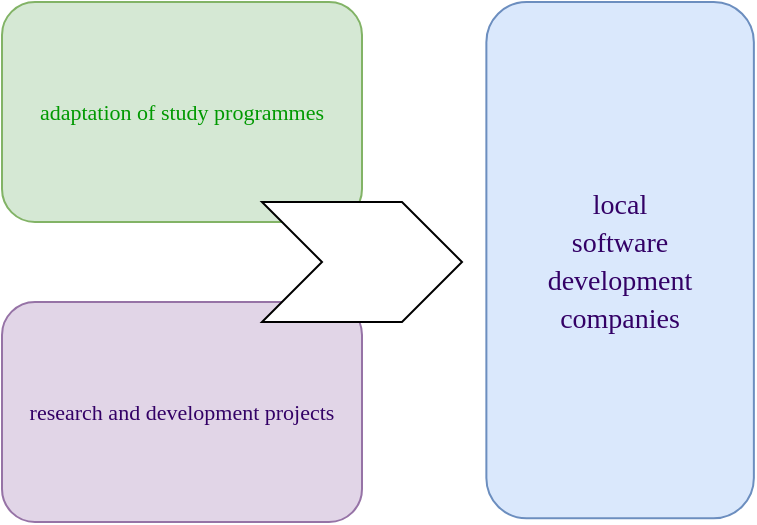 <mxfile version="20.2.3" type="device"><diagram id="kYM-iD6L-RMQsTrRbLab" name="Page-1"><mxGraphModel dx="865" dy="541" grid="1" gridSize="10" guides="1" tooltips="1" connect="1" arrows="1" fold="1" page="1" pageScale="1" pageWidth="400" pageHeight="280" math="0" shadow="0"><root><mxCell id="0"/><mxCell id="1" parent="0"/><mxCell id="e-pfv9tenZ6rxDG1Fk3F-1" value="&lt;div style=&quot;font-size: 11px; line-height: 19px;&quot;&gt;&lt;font color=&quot;#009900&quot; face=&quot;Tahoma&quot;&gt;adaptation of study programmes&lt;/font&gt;&lt;/div&gt;" style="rounded=1;whiteSpace=wrap;html=1;fillColor=#d5e8d4;strokeColor=#82b366;fontSize=11;" vertex="1" parent="1"><mxGeometry x="10" y="10" width="180" height="110" as="geometry"/></mxCell><mxCell id="e-pfv9tenZ6rxDG1Fk3F-3" value="&lt;div style=&quot;line-height: 19px;&quot;&gt;&lt;div style=&quot;line-height: 19px;&quot;&gt;&lt;font color=&quot;#330066&quot; style=&quot;font-size: 11px;&quot; face=&quot;Tahoma&quot;&gt;research and development projects&lt;/font&gt;&lt;/div&gt;&lt;/div&gt;" style="rounded=1;whiteSpace=wrap;html=1;fillColor=#e1d5e7;strokeColor=#9673a6;fontSize=11;" vertex="1" parent="1"><mxGeometry x="10" y="160" width="180" height="110" as="geometry"/></mxCell><mxCell id="e-pfv9tenZ6rxDG1Fk3F-6" value="&lt;div style=&quot;font-size: 11px; line-height: 19px;&quot;&gt;&lt;div style=&quot;font-size: 14px; line-height: 19px;&quot;&gt;&lt;font face=&quot;Tahoma&quot; style=&quot;&quot; color=&quot;#330066&quot;&gt;local&lt;/font&gt;&lt;/div&gt;&lt;div style=&quot;font-size: 14px; line-height: 19px;&quot;&gt;&lt;font face=&quot;Tahoma&quot; color=&quot;#330066&quot;&gt;software&lt;/font&gt;&lt;/div&gt;&lt;div style=&quot;font-size: 14px; line-height: 19px;&quot;&gt;&lt;font face=&quot;Tahoma&quot; color=&quot;#330066&quot;&gt;development&lt;/font&gt;&lt;/div&gt;&lt;div style=&quot;font-size: 14px; line-height: 19px;&quot;&gt;&lt;font face=&quot;Tahoma&quot; style=&quot;&quot; color=&quot;#330066&quot;&gt;companies&lt;/font&gt;&lt;/div&gt;&lt;/div&gt;" style="rounded=1;whiteSpace=wrap;html=1;fillColor=#dae8fc;strokeColor=#6c8ebf;fontSize=11;rotation=90;horizontal=0;" vertex="1" parent="1"><mxGeometry x="190" y="72.19" width="258.12" height="133.75" as="geometry"/></mxCell><mxCell id="e-pfv9tenZ6rxDG1Fk3F-8" value="" style="html=1;shadow=0;dashed=0;align=center;verticalAlign=middle;shape=mxgraph.arrows2.arrow;dy=0;dx=30;notch=30;labelBackgroundColor=none;fontFamily=Tahoma;fontSize=11;fontColor=#330066;" vertex="1" parent="1"><mxGeometry x="140" y="110" width="100" height="60" as="geometry"/></mxCell></root></mxGraphModel></diagram></mxfile>